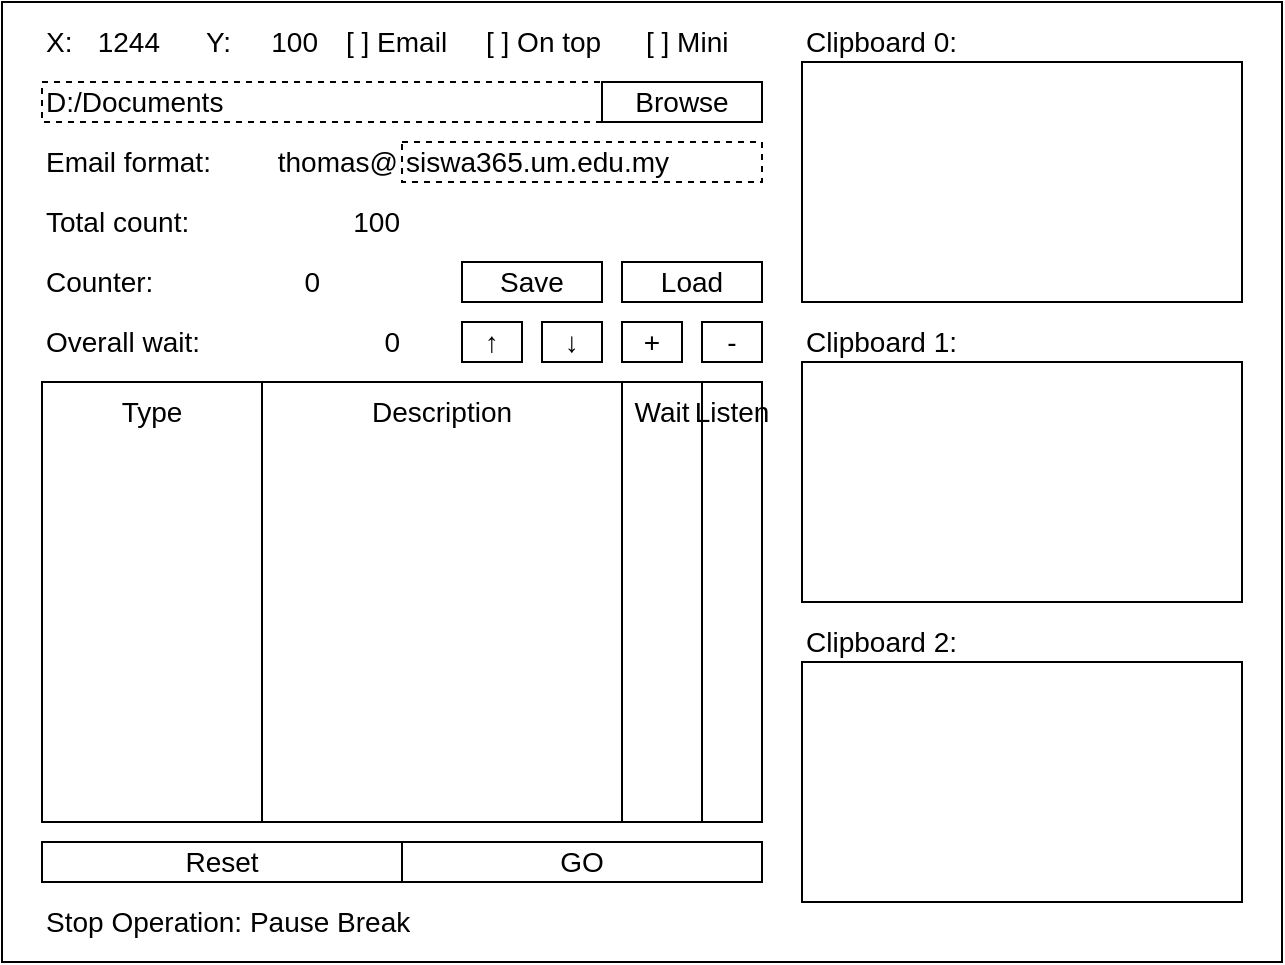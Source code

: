 <mxfile version="13.9.9" type="device" pages="2"><diagram id="5q8YE5ow1dKqqnMlKBFf" name="Page-1"><mxGraphModel dx="387" dy="207" grid="1" gridSize="10" guides="1" tooltips="1" connect="1" arrows="1" fold="1" page="1" pageScale="1" pageWidth="1600" pageHeight="900" math="0" shadow="0"><root><mxCell id="0"/><mxCell id="1" parent="0"/><mxCell id="M_oS5dkLPWa7jk9hRzXE-1" value="Type" style="rounded=0;whiteSpace=wrap;html=1;strokeColor=#000000;fontSize=14;align=center;fillColor=none;verticalAlign=top;" parent="1" vertex="1"><mxGeometry x="20" y="190" width="110" height="220" as="geometry"/></mxCell><mxCell id="KONz0_YcRKRV6tgVOzT6-1" value="" style="rounded=0;whiteSpace=wrap;html=1;fillColor=none;connectable=0;allowArrows=0;" parent="1" vertex="1"><mxGeometry width="640" height="480" as="geometry"/></mxCell><mxCell id="f97dVwqD6YvFXitCKfEQ-7" value="" style="rounded=0;whiteSpace=wrap;html=1;strokeColor=#000000;fontSize=14;align=left;fillColor=none;" parent="1" vertex="1"><mxGeometry x="20" y="190" width="360" height="220" as="geometry"/></mxCell><mxCell id="M_oS5dkLPWa7jk9hRzXE-2" value="Wait" style="rounded=0;whiteSpace=wrap;html=1;strokeColor=#000000;fontSize=14;align=center;fillColor=none;verticalAlign=top;" parent="1" vertex="1"><mxGeometry x="310" y="190" width="40" height="220" as="geometry"/></mxCell><mxCell id="M_oS5dkLPWa7jk9hRzXE-3" value="Description" style="rounded=0;whiteSpace=wrap;html=1;strokeColor=#000000;fontSize=14;align=center;fillColor=none;verticalAlign=top;" parent="1" vertex="1"><mxGeometry x="130" y="190" width="180" height="220" as="geometry"/></mxCell><mxCell id="M_oS5dkLPWa7jk9hRzXE-4" value="Listen" style="rounded=0;whiteSpace=wrap;html=1;strokeColor=#000000;fontSize=14;align=center;fillColor=none;verticalAlign=top;" parent="1" vertex="1"><mxGeometry x="350" y="190" width="30" height="220" as="geometry"/></mxCell><mxCell id="KONz0_YcRKRV6tgVOzT6-2" value="X:" style="text;html=1;strokeColor=none;fillColor=none;align=left;verticalAlign=middle;whiteSpace=wrap;rounded=0;fontSize=14;" parent="1" vertex="1"><mxGeometry x="20" y="10" width="20" height="20" as="geometry"/></mxCell><mxCell id="KONz0_YcRKRV6tgVOzT6-3" value="Y:" style="text;html=1;strokeColor=none;fillColor=none;align=left;verticalAlign=middle;whiteSpace=wrap;rounded=0;fontSize=14;" parent="1" vertex="1"><mxGeometry x="100" y="10" width="20" height="20" as="geometry"/></mxCell><mxCell id="KONz0_YcRKRV6tgVOzT6-4" value="1244" style="text;html=1;strokeColor=none;fillColor=none;align=right;verticalAlign=middle;rounded=0;fontSize=14;" parent="1" vertex="1"><mxGeometry x="40" y="10" width="40" height="20" as="geometry"/></mxCell><mxCell id="KONz0_YcRKRV6tgVOzT6-5" value="100" style="text;html=1;strokeColor=none;fillColor=none;align=right;verticalAlign=middle;whiteSpace=wrap;rounded=0;fontSize=14;" parent="1" vertex="1"><mxGeometry x="120" y="10" width="40" height="20" as="geometry"/></mxCell><mxCell id="KONz0_YcRKRV6tgVOzT6-6" value="Reset" style="rounded=0;whiteSpace=wrap;html=1;fillColor=none;fontSize=14;" parent="1" vertex="1"><mxGeometry x="20" y="420" width="180" height="20" as="geometry"/></mxCell><mxCell id="f97dVwqD6YvFXitCKfEQ-1" value="D:/Documents" style="text;html=1;fillColor=none;align=left;verticalAlign=middle;whiteSpace=wrap;rounded=0;fontSize=14;strokeColor=#000000;dashed=1;" parent="1" vertex="1"><mxGeometry x="20" y="40" width="280" height="20" as="geometry"/></mxCell><mxCell id="f97dVwqD6YvFXitCKfEQ-2" value="Browse" style="rounded=0;whiteSpace=wrap;html=1;fillColor=none;fontSize=14;" parent="1" vertex="1"><mxGeometry x="300" y="40" width="80" height="20" as="geometry"/></mxCell><mxCell id="f97dVwqD6YvFXitCKfEQ-3" value="GO" style="rounded=0;whiteSpace=wrap;html=1;fillColor=none;fontSize=14;" parent="1" vertex="1"><mxGeometry x="200" y="420" width="180" height="20" as="geometry"/></mxCell><mxCell id="f97dVwqD6YvFXitCKfEQ-4" value="siswa365.um.edu.my" style="text;html=1;fillColor=none;align=left;verticalAlign=middle;whiteSpace=wrap;rounded=0;fontSize=14;strokeColor=#000000;dashed=1;" parent="1" vertex="1"><mxGeometry x="200" y="70" width="180" height="20" as="geometry"/></mxCell><mxCell id="f97dVwqD6YvFXitCKfEQ-5" value="thomas@" style="text;html=1;strokeColor=none;fillColor=none;align=right;verticalAlign=middle;whiteSpace=wrap;rounded=0;fontSize=14;" parent="1" vertex="1"><mxGeometry x="120" y="70" width="80" height="20" as="geometry"/></mxCell><mxCell id="f97dVwqD6YvFXitCKfEQ-6" value="Email format:" style="text;html=1;strokeColor=none;fillColor=none;align=left;verticalAlign=middle;rounded=0;fontSize=14;" parent="1" vertex="1"><mxGeometry x="20" y="70" width="100" height="20" as="geometry"/></mxCell><mxCell id="f97dVwqD6YvFXitCKfEQ-11" value="Stop Operation: Pause Break" style="text;html=1;strokeColor=none;fillColor=none;align=left;verticalAlign=middle;rounded=0;fontSize=14;" parent="1" vertex="1"><mxGeometry x="20" y="450" width="180" height="20" as="geometry"/></mxCell><mxCell id="f97dVwqD6YvFXitCKfEQ-12" value="Total count:" style="text;html=1;strokeColor=none;fillColor=none;align=left;verticalAlign=middle;rounded=0;fontSize=14;" parent="1" vertex="1"><mxGeometry x="20" y="100" width="100" height="20" as="geometry"/></mxCell><mxCell id="f97dVwqD6YvFXitCKfEQ-13" value="Counter:" style="text;html=1;strokeColor=none;fillColor=none;align=left;verticalAlign=middle;rounded=0;fontSize=14;" parent="1" vertex="1"><mxGeometry x="20" y="130" width="100" height="20" as="geometry"/></mxCell><mxCell id="f97dVwqD6YvFXitCKfEQ-14" value="100" style="text;html=1;strokeColor=none;fillColor=none;align=right;verticalAlign=middle;rounded=0;fontSize=14;" parent="1" vertex="1"><mxGeometry x="120" y="100" width="80" height="20" as="geometry"/></mxCell><mxCell id="f97dVwqD6YvFXitCKfEQ-15" value="0" style="text;html=1;strokeColor=none;fillColor=none;align=right;verticalAlign=middle;rounded=0;fontSize=14;" parent="1" vertex="1"><mxGeometry x="120" y="130" width="40" height="20" as="geometry"/></mxCell><mxCell id="f97dVwqD6YvFXitCKfEQ-16" value="" style="rounded=0;whiteSpace=wrap;html=1;strokeColor=#000000;fontSize=14;align=left;" parent="1" vertex="1"><mxGeometry x="400" y="30" width="220" height="120" as="geometry"/></mxCell><mxCell id="f97dVwqD6YvFXitCKfEQ-17" value="" style="rounded=0;whiteSpace=wrap;html=1;strokeColor=#000000;fontSize=14;align=left;" parent="1" vertex="1"><mxGeometry x="400" y="180" width="220" height="120" as="geometry"/></mxCell><mxCell id="f97dVwqD6YvFXitCKfEQ-18" value="" style="rounded=0;whiteSpace=wrap;html=1;strokeColor=#000000;fontSize=14;align=left;" parent="1" vertex="1"><mxGeometry x="400" y="330" width="220" height="120" as="geometry"/></mxCell><mxCell id="f97dVwqD6YvFXitCKfEQ-19" value="Clipboard 0:" style="text;html=1;strokeColor=none;fillColor=none;align=left;verticalAlign=middle;rounded=0;fontSize=14;" parent="1" vertex="1"><mxGeometry x="400" y="10" width="100" height="20" as="geometry"/></mxCell><mxCell id="f97dVwqD6YvFXitCKfEQ-20" value="Clipboard 1:" style="text;html=1;strokeColor=none;fillColor=none;align=left;verticalAlign=middle;rounded=0;fontSize=14;" parent="1" vertex="1"><mxGeometry x="400" y="160" width="100" height="20" as="geometry"/></mxCell><mxCell id="f97dVwqD6YvFXitCKfEQ-21" value="Clipboard 2:" style="text;html=1;strokeColor=none;fillColor=none;align=left;verticalAlign=middle;rounded=0;fontSize=14;" parent="1" vertex="1"><mxGeometry x="400" y="310" width="100" height="20" as="geometry"/></mxCell><mxCell id="M_oS5dkLPWa7jk9hRzXE-5" value="Overall wait:" style="text;html=1;strokeColor=none;fillColor=none;align=left;verticalAlign=middle;rounded=0;fontSize=14;" parent="1" vertex="1"><mxGeometry x="20" y="160" width="100" height="20" as="geometry"/></mxCell><mxCell id="M_oS5dkLPWa7jk9hRzXE-6" value="0" style="text;html=1;strokeColor=none;fillColor=none;align=right;verticalAlign=middle;rounded=0;fontSize=14;" parent="1" vertex="1"><mxGeometry x="120" y="160" width="80" height="20" as="geometry"/></mxCell><mxCell id="M_oS5dkLPWa7jk9hRzXE-7" value="-" style="rounded=0;whiteSpace=wrap;html=1;fillColor=none;fontSize=14;" parent="1" vertex="1"><mxGeometry x="350" y="160" width="30" height="20" as="geometry"/></mxCell><mxCell id="M_oS5dkLPWa7jk9hRzXE-8" value="+" style="rounded=0;whiteSpace=wrap;html=1;fillColor=none;fontSize=14;" parent="1" vertex="1"><mxGeometry x="310" y="160" width="30" height="20" as="geometry"/></mxCell><mxCell id="M_oS5dkLPWa7jk9hRzXE-9" value="↓" style="rounded=0;whiteSpace=wrap;html=1;fillColor=none;fontSize=14;" parent="1" vertex="1"><mxGeometry x="270" y="160" width="30" height="20" as="geometry"/></mxCell><mxCell id="M_oS5dkLPWa7jk9hRzXE-10" value="↑" style="rounded=0;whiteSpace=wrap;html=1;fillColor=none;fontSize=14;" parent="1" vertex="1"><mxGeometry x="230" y="160" width="30" height="20" as="geometry"/></mxCell><mxCell id="-MVJZN1Lz5vIG9U69Kv--1" value="[ ] On top" style="text;html=1;strokeColor=none;fillColor=none;align=left;verticalAlign=middle;whiteSpace=wrap;rounded=0;fontSize=14;" parent="1" vertex="1"><mxGeometry x="240" y="10" width="70" height="20" as="geometry"/></mxCell><mxCell id="_oIeHnYjrYbXwq90iFuC-1" value="[ ] Email" style="text;html=1;strokeColor=none;fillColor=none;align=left;verticalAlign=middle;whiteSpace=wrap;rounded=0;fontSize=14;" parent="1" vertex="1"><mxGeometry x="170" y="10" width="60" height="20" as="geometry"/></mxCell><mxCell id="0CMk9iF6AGDUybHtuqgE-1" value="Load" style="rounded=0;whiteSpace=wrap;html=1;fillColor=none;fontSize=14;" parent="1" vertex="1"><mxGeometry x="310" y="130" width="70" height="20" as="geometry"/></mxCell><mxCell id="0CMk9iF6AGDUybHtuqgE-2" value="Save" style="rounded=0;whiteSpace=wrap;html=1;fillColor=none;fontSize=14;" parent="1" vertex="1"><mxGeometry x="230" y="130" width="70" height="20" as="geometry"/></mxCell><mxCell id="mUFwiCtSy4T-71KQRGfw-4" value="[ ] Mini" style="text;html=1;strokeColor=none;fillColor=none;align=left;verticalAlign=middle;whiteSpace=wrap;rounded=0;fontSize=14;" vertex="1" parent="1"><mxGeometry x="320" y="10" width="60" height="20" as="geometry"/></mxCell></root></mxGraphModel></diagram><diagram id="yZlCBzwNpbAAEnpSR6MA" name="Page-2"><mxGraphModel dx="812" dy="435" grid="1" gridSize="10" guides="1" tooltips="1" connect="1" arrows="1" fold="1" page="1" pageScale="1" pageWidth="1600" pageHeight="900" math="0" shadow="0"><root><mxCell id="vtAIlv4d87jD5CubCHUH-0"/><mxCell id="vtAIlv4d87jD5CubCHUH-1" parent="vtAIlv4d87jD5CubCHUH-0"/><mxCell id="9Z07dvVsq9eQIHCSX1i_-0" value="" style="rounded=0;whiteSpace=wrap;html=1;fillColor=none;connectable=0;allowArrows=0;" vertex="1" parent="vtAIlv4d87jD5CubCHUH-1"><mxGeometry width="380" height="270" as="geometry"/></mxCell><mxCell id="9Z07dvVsq9eQIHCSX1i_-1" value="" style="rounded=0;whiteSpace=wrap;html=1;strokeColor=#000000;fontSize=14;align=left;fillColor=none;" vertex="1" parent="vtAIlv4d87jD5CubCHUH-1"><mxGeometry x="10" y="10" width="360" height="220" as="geometry"/></mxCell><mxCell id="9Z07dvVsq9eQIHCSX1i_-2" value="Stop Operation: Pause Break" style="text;html=1;strokeColor=none;fillColor=none;align=left;verticalAlign=middle;rounded=0;fontSize=14;" vertex="1" parent="vtAIlv4d87jD5CubCHUH-1"><mxGeometry x="10" y="240" width="180" height="20" as="geometry"/></mxCell></root></mxGraphModel></diagram></mxfile>
